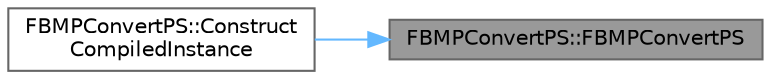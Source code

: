 digraph "FBMPConvertPS::FBMPConvertPS"
{
 // INTERACTIVE_SVG=YES
 // LATEX_PDF_SIZE
  bgcolor="transparent";
  edge [fontname=Helvetica,fontsize=10,labelfontname=Helvetica,labelfontsize=10];
  node [fontname=Helvetica,fontsize=10,shape=box,height=0.2,width=0.4];
  rankdir="RL";
  Node1 [id="Node000001",label="FBMPConvertPS::FBMPConvertPS",height=0.2,width=0.4,color="gray40", fillcolor="grey60", style="filled", fontcolor="black",tooltip=" "];
  Node1 -> Node2 [id="edge1_Node000001_Node000002",dir="back",color="steelblue1",style="solid",tooltip=" "];
  Node2 [id="Node000002",label="FBMPConvertPS::Construct\lCompiledInstance",height=0.2,width=0.4,color="grey40", fillcolor="white", style="filled",URL="$d5/de9/classFBMPConvertPS.html#a49e3e34ffd7b0cce8e1f69abe71eb586",tooltip=" "];
}
